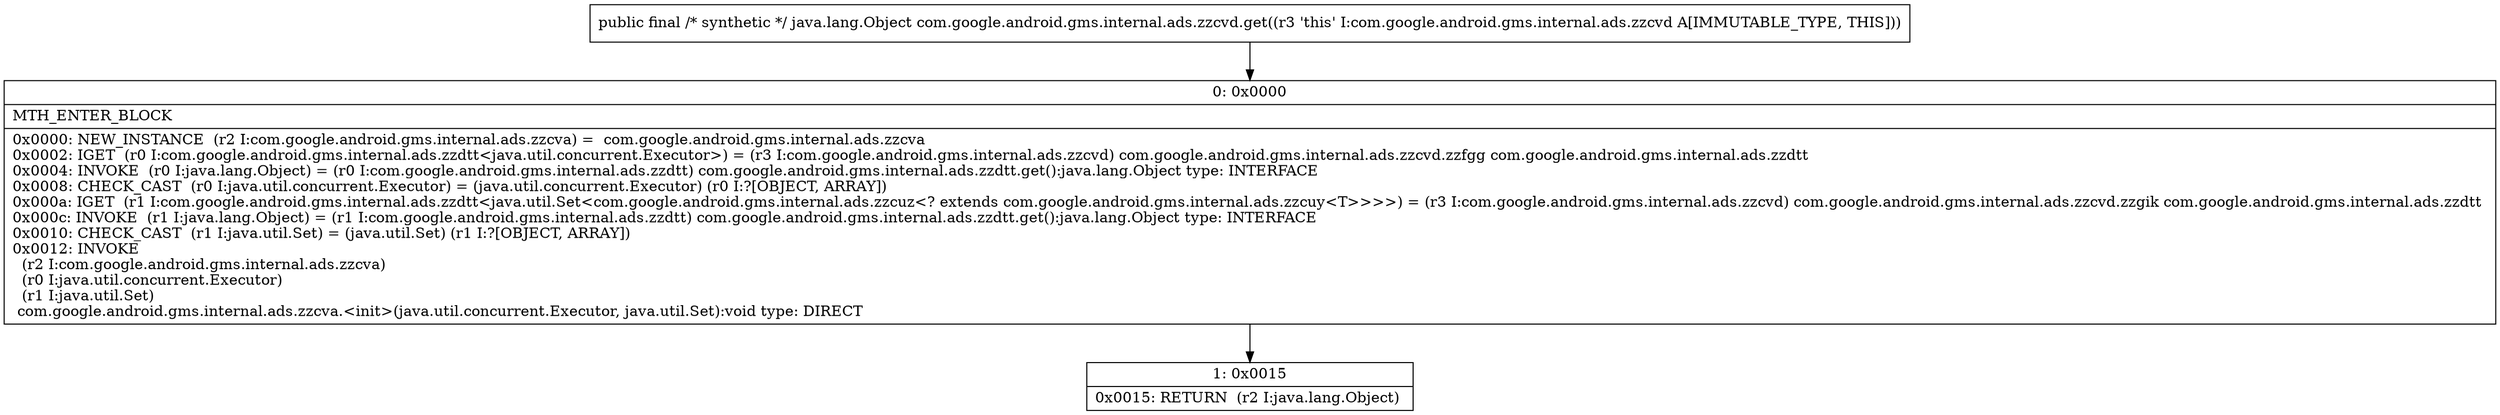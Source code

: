 digraph "CFG forcom.google.android.gms.internal.ads.zzcvd.get()Ljava\/lang\/Object;" {
Node_0 [shape=record,label="{0\:\ 0x0000|MTH_ENTER_BLOCK\l|0x0000: NEW_INSTANCE  (r2 I:com.google.android.gms.internal.ads.zzcva) =  com.google.android.gms.internal.ads.zzcva \l0x0002: IGET  (r0 I:com.google.android.gms.internal.ads.zzdtt\<java.util.concurrent.Executor\>) = (r3 I:com.google.android.gms.internal.ads.zzcvd) com.google.android.gms.internal.ads.zzcvd.zzfgg com.google.android.gms.internal.ads.zzdtt \l0x0004: INVOKE  (r0 I:java.lang.Object) = (r0 I:com.google.android.gms.internal.ads.zzdtt) com.google.android.gms.internal.ads.zzdtt.get():java.lang.Object type: INTERFACE \l0x0008: CHECK_CAST  (r0 I:java.util.concurrent.Executor) = (java.util.concurrent.Executor) (r0 I:?[OBJECT, ARRAY]) \l0x000a: IGET  (r1 I:com.google.android.gms.internal.ads.zzdtt\<java.util.Set\<com.google.android.gms.internal.ads.zzcuz\<? extends com.google.android.gms.internal.ads.zzcuy\<T\>\>\>\>) = (r3 I:com.google.android.gms.internal.ads.zzcvd) com.google.android.gms.internal.ads.zzcvd.zzgik com.google.android.gms.internal.ads.zzdtt \l0x000c: INVOKE  (r1 I:java.lang.Object) = (r1 I:com.google.android.gms.internal.ads.zzdtt) com.google.android.gms.internal.ads.zzdtt.get():java.lang.Object type: INTERFACE \l0x0010: CHECK_CAST  (r1 I:java.util.Set) = (java.util.Set) (r1 I:?[OBJECT, ARRAY]) \l0x0012: INVOKE  \l  (r2 I:com.google.android.gms.internal.ads.zzcva)\l  (r0 I:java.util.concurrent.Executor)\l  (r1 I:java.util.Set)\l com.google.android.gms.internal.ads.zzcva.\<init\>(java.util.concurrent.Executor, java.util.Set):void type: DIRECT \l}"];
Node_1 [shape=record,label="{1\:\ 0x0015|0x0015: RETURN  (r2 I:java.lang.Object) \l}"];
MethodNode[shape=record,label="{public final \/* synthetic *\/ java.lang.Object com.google.android.gms.internal.ads.zzcvd.get((r3 'this' I:com.google.android.gms.internal.ads.zzcvd A[IMMUTABLE_TYPE, THIS])) }"];
MethodNode -> Node_0;
Node_0 -> Node_1;
}

